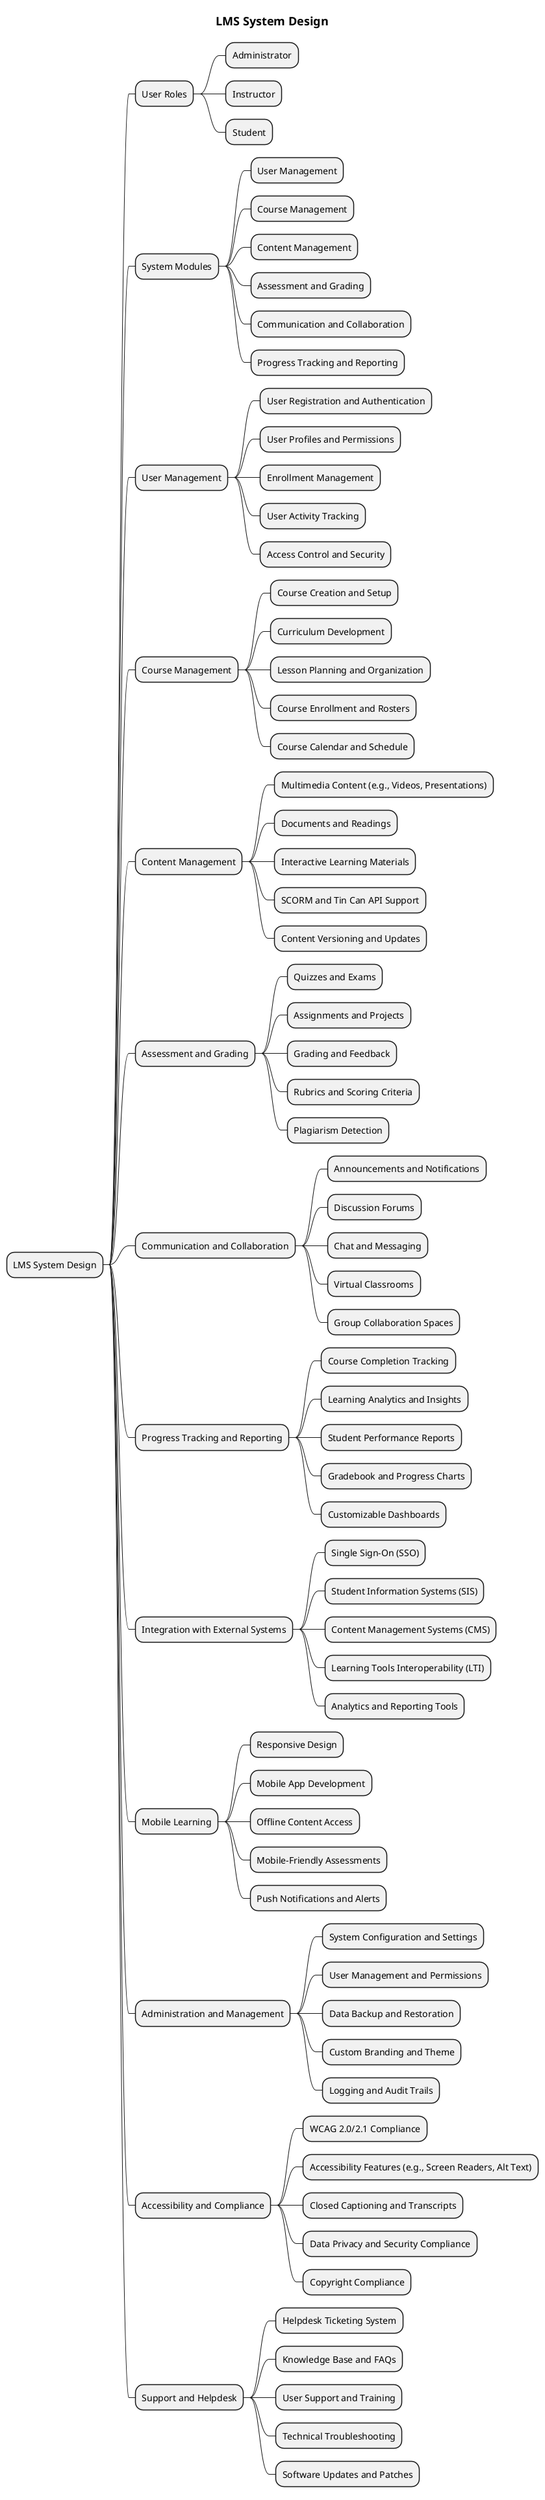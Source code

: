 @startmindmap

title = LMS System Design
* LMS System Design
** User Roles
*** Administrator
*** Instructor
*** Student
** System Modules
*** User Management
*** Course Management
*** Content Management
*** Assessment and Grading
*** Communication and Collaboration
*** Progress Tracking and Reporting
** User Management
*** User Registration and Authentication
*** User Profiles and Permissions
*** Enrollment Management
*** User Activity Tracking
*** Access Control and Security
** Course Management
*** Course Creation and Setup
*** Curriculum Development
*** Lesson Planning and Organization
*** Course Enrollment and Rosters
*** Course Calendar and Schedule
** Content Management
*** Multimedia Content (e.g., Videos, Presentations)
*** Documents and Readings
*** Interactive Learning Materials
*** SCORM and Tin Can API Support
*** Content Versioning and Updates
** Assessment and Grading
*** Quizzes and Exams
*** Assignments and Projects
*** Grading and Feedback
*** Rubrics and Scoring Criteria
*** Plagiarism Detection
** Communication and Collaboration
*** Announcements and Notifications
*** Discussion Forums
*** Chat and Messaging
*** Virtual Classrooms
*** Group Collaboration Spaces
** Progress Tracking and Reporting
*** Course Completion Tracking
*** Learning Analytics and Insights
*** Student Performance Reports
*** Gradebook and Progress Charts
*** Customizable Dashboards
** Integration with External Systems
*** Single Sign-On (SSO)
*** Student Information Systems (SIS)
*** Content Management Systems (CMS)
*** Learning Tools Interoperability (LTI)
*** Analytics and Reporting Tools
** Mobile Learning
*** Responsive Design
*** Mobile App Development
*** Offline Content Access
*** Mobile-Friendly Assessments
*** Push Notifications and Alerts
** Administration and Management
*** System Configuration and Settings
*** User Management and Permissions
*** Data Backup and Restoration
*** Custom Branding and Theme
*** Logging and Audit Trails
** Accessibility and Compliance
*** WCAG 2.0/2.1 Compliance
*** Accessibility Features (e.g., Screen Readers, Alt Text)
*** Closed Captioning and Transcripts
*** Data Privacy and Security Compliance
*** Copyright Compliance
** Support and Helpdesk
*** Helpdesk Ticketing System
*** Knowledge Base and FAQs
*** User Support and Training
*** Technical Troubleshooting
*** Software Updates and Patches

@endmindmap
